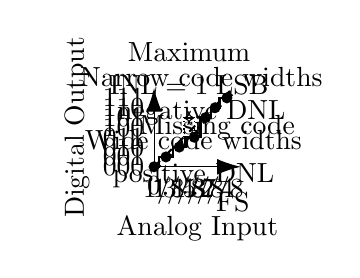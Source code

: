 \def\arrlen{3mm}
\def\arrwidth{2mm}
\usetikzlibrary{calc}
\begin{tikzpicture}
	% axes
	\draw[{Latex[length=\arrlen,width=\arrwidth]}-{Latex[length=\arrlen,width=\arrwidth]}] (1.1,0) -- node[midway, below, yshift = -5mm] {Analog Input} (0,0) -- (0,1) node[midway, above, rotate=90, yshift = 7mm] {Digital Output};
	% x- labels
	\draw	(0,0) node[anchor=north ] {0}
	(0.125,0) node[anchor=north ] {1/8}
	(0.250,0) node[anchor=north ] {1/4}
	(0.375,0) node[anchor=north ] {3/8}
	(0.5,0) node[anchor=north ] {1/2}
	(0.625,0) node[anchor=north ] {5/8}
	(0.750,0) node[anchor=north ] {3/4}
	(0.875,0) node[anchor=north ] {7/8}
	(1,0) node[anchor=north, yshift = -2mm] {FS};
	
	%y-labels		
	\draw	(0,0) node[anchor=east] {000}
	(0, 0.125) node[anchor=east] {001}
	(0, 0.250) node[anchor=east] {010}
	(0, 0.375) node[anchor= east] {011}
	(0, 0.5) node[anchor= east] {100}
	(0, 0.625) node[anchor= east] {101}
	(0, 0.750) node[anchor= east] {110}
	(0, 0.875) node[anchor= east] {111};
	
	%lines
	\draw[dashed,thick] (0,0) -- (0.875*1.1,0.875*1.1);
	\draw[dotted, thick] (0.125/2,0) -- (1.1-0.125/2,0.875*1.1);
%stairs
\draw [thick]
(0, 0) 
-- (0.125/2, 0) 
-- (0.125/2, 0.125) 

-- (0.24, 0.125)
-- (0.24, 0.25)

-- (0.4, 0.25)
-- (0.4, 0.375)

-- (0.59, 0.375)
-- (0.59, 0.625) 

-- (0.72, 0.625)
-- (0.72, 0.750)

-- (0.83, 0.750)
-- (0.83, 0.875) 
-- +(0.145,0)
;

%points	
	\draw (0,0) node[circle, fill = black, inner sep=0pt, minimum size = 4pt] {};
	\draw (0.151,0.125) node[circle, fill = black, inner sep=0pt,  minimum size = 4pt] {};
	\draw (0.32,0.25) node[circle, fill = black, inner sep=0pt, minimum size = 4pt] {};
	\draw (0.51,0.375) node[circle, fill = black, inner sep=0pt, minimum size = 4pt] {};
	%\draw (0.59,0.5) node[circle, fill = black, inner sep=0pt, minimum size = 4pt] {};
	\draw (0.655,0.625) node[circle, fill = black, inner sep=0pt, minimum size = 4pt] {};
	\draw (0.775,0.75) node[circle, fill = black, inner sep=0pt, minimum size = 4pt] {};
	\draw (7/8+0.05,0.75+0.125) node[circle, fill = black, inner sep=0pt, minimum size = 4pt] {};
	
\node[align=center] at (0.5,0.1) {Wide code widths\\positive DNL};
\node[align=center] at (0.6,0.9) {Narrow code widths\\negative DNL};
\node[align=center] at (0.8,0.5) {Missing code};

\draw[densely dotted] (0.51,0.375) -- (0.51,0.65);
\draw[densely dotted] (0.38,0.375) -- (0.38,0.65);
\draw[<->] (0.51,0.62) -- node[align=center,anchor=south,yshift=5] {Maximum\\$\text{INL} = 1\;\text{LSB}$} (0.38,0.62);
	
\end{tikzpicture}
